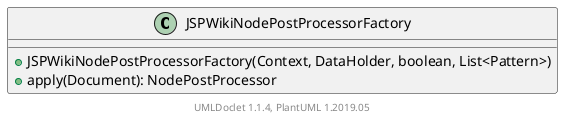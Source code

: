 @startuml

    class JSPWikiNodePostProcessorFactory [[JSPWikiNodePostProcessorFactory.html]] {
        +JSPWikiNodePostProcessorFactory(Context, DataHolder, boolean, List<Pattern>)
        +apply(Document): NodePostProcessor
    }


    center footer UMLDoclet 1.1.4, PlantUML 1.2019.05
@enduml
